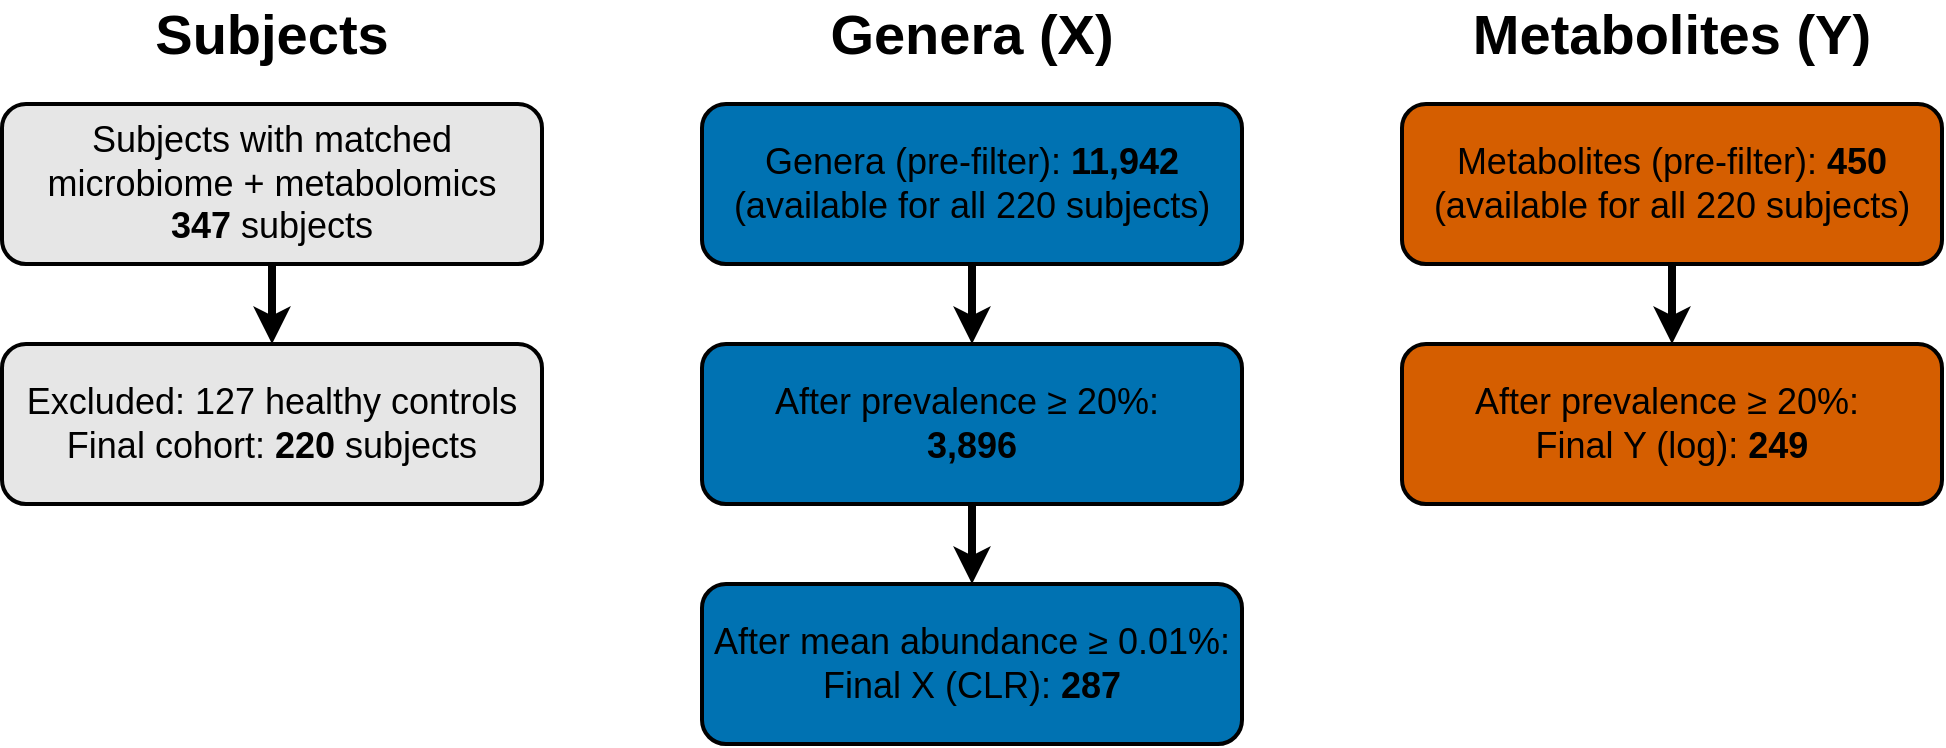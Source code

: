 <mxfile version="28.1.1">
  <diagram name="Page-1" id="ncKiU9deEvfXvw0UjhcI">
    <mxGraphModel dx="1728" dy="618" grid="1" gridSize="10" guides="1" tooltips="1" connect="1" arrows="1" fold="1" page="1" pageScale="1" pageWidth="3000" pageHeight="2000" math="0" shadow="0">
      <root>
        <mxCell id="0" />
        <mxCell id="1" parent="0" />
        <mxCell id="EW07W5M0IZIe0kejNcW1-1" value="&lt;font style=&quot;font-size: 18px;&quot;&gt;Subjects with matched&lt;/font&gt;&lt;div&gt;&lt;span style=&quot;font-size: 18px;&quot;&gt;microbiome + metabolomics&lt;/span&gt;&lt;/div&gt;&lt;div&gt;&lt;span style=&quot;font-size: 18px;&quot;&gt;&lt;b&gt;347&lt;/b&gt; subjects&lt;/span&gt;&lt;/div&gt;" style="rounded=1;whiteSpace=wrap;html=1;strokeWidth=2;fillColor=#E6E6E6;" parent="1" vertex="1">
          <mxGeometry x="130" y="160" width="270" height="80" as="geometry" />
        </mxCell>
        <mxCell id="EW07W5M0IZIe0kejNcW1-2" value="&lt;span style=&quot;font-size: 18px;&quot;&gt;Excluded: 127 healthy controls&lt;/span&gt;&lt;div&gt;&lt;span style=&quot;font-size: 18px;&quot;&gt;Final cohort:&amp;nbsp;&lt;/span&gt;&lt;span style=&quot;font-size: 18px; background-color: transparent; color: light-dark(rgb(0, 0, 0), rgb(255, 255, 255));&quot;&gt;&lt;b&gt;220&lt;/b&gt; subjects&lt;br&gt;&lt;/span&gt;&lt;/div&gt;" style="rounded=1;whiteSpace=wrap;html=1;strokeWidth=2;fillColor=#E6E6E6;" parent="1" vertex="1">
          <mxGeometry x="130" y="280" width="270" height="80" as="geometry" />
        </mxCell>
        <mxCell id="EW07W5M0IZIe0kejNcW1-4" value="" style="endArrow=classic;html=1;rounded=0;exitX=0.5;exitY=1;exitDx=0;exitDy=0;strokeWidth=4;" parent="1" source="EW07W5M0IZIe0kejNcW1-1" target="EW07W5M0IZIe0kejNcW1-2" edge="1">
          <mxGeometry width="50" height="50" relative="1" as="geometry">
            <mxPoint x="460" y="340" as="sourcePoint" />
            <mxPoint x="510" y="290" as="targetPoint" />
          </mxGeometry>
        </mxCell>
        <mxCell id="EW07W5M0IZIe0kejNcW1-5" value="&lt;font style=&quot;font-size: 28px;&quot;&gt;&lt;b style=&quot;&quot;&gt;Subjects&lt;/b&gt;&lt;/font&gt;" style="text;html=1;align=center;verticalAlign=middle;whiteSpace=wrap;rounded=0;" parent="1" vertex="1">
          <mxGeometry x="130" y="110" width="270" height="30" as="geometry" />
        </mxCell>
        <mxCell id="EW07W5M0IZIe0kejNcW1-7" value="&lt;span style=&quot;font-size: 18px;&quot;&gt;Genera (pre-filter): &lt;b&gt;11,942&lt;/b&gt;&lt;br&gt;(available for all 220 subjects)&lt;/span&gt;" style="rounded=1;whiteSpace=wrap;html=1;strokeWidth=2;fillColor=#0072B2;strokeColor=#000000;" parent="1" vertex="1">
          <mxGeometry x="480" y="160" width="270" height="80" as="geometry" />
        </mxCell>
        <mxCell id="EW07W5M0IZIe0kejNcW1-9" value="&lt;font style=&quot;font-size: 28px;&quot;&gt;&lt;b style=&quot;&quot;&gt;Genera (X)&lt;/b&gt;&lt;/font&gt;" style="text;html=1;align=center;verticalAlign=middle;whiteSpace=wrap;rounded=0;" parent="1" vertex="1">
          <mxGeometry x="480" y="110" width="270" height="30" as="geometry" />
        </mxCell>
        <mxCell id="EW07W5M0IZIe0kejNcW1-10" value="&lt;div&gt;&lt;span style=&quot;background-color: transparent;&quot;&gt;&lt;span style=&quot;font-size: 18px;&quot;&gt;After prevalence ≥ 20%:&amp;nbsp;&lt;/span&gt;&lt;/span&gt;&lt;/div&gt;&lt;div&gt;&lt;span style=&quot;font-size: 18px;&quot;&gt;&lt;b&gt;3,896&lt;/b&gt;&lt;/span&gt;&lt;/div&gt;" style="rounded=1;whiteSpace=wrap;html=1;strokeWidth=2;fillColor=#0072B2;" parent="1" vertex="1">
          <mxGeometry x="480" y="280" width="270" height="80" as="geometry" />
        </mxCell>
        <mxCell id="EW07W5M0IZIe0kejNcW1-11" value="" style="endArrow=classic;html=1;rounded=0;exitX=0.5;exitY=1;exitDx=0;exitDy=0;strokeWidth=4;" parent="1" target="EW07W5M0IZIe0kejNcW1-10" edge="1">
          <mxGeometry width="50" height="50" relative="1" as="geometry">
            <mxPoint x="615" y="240" as="sourcePoint" />
            <mxPoint x="860" y="290" as="targetPoint" />
          </mxGeometry>
        </mxCell>
        <mxCell id="EW07W5M0IZIe0kejNcW1-12" value="&lt;div&gt;&lt;span style=&quot;background-color: transparent;&quot;&gt;&lt;font style=&quot;font-size: 18px;&quot;&gt;After mean abundance ≥ 0.01%: Final X (CLR):&amp;nbsp;&lt;b&gt;287&lt;/b&gt;&lt;/font&gt;&lt;/span&gt;&lt;/div&gt;" style="rounded=1;whiteSpace=wrap;html=1;strokeWidth=2;fillColor=#0072B2;" parent="1" vertex="1">
          <mxGeometry x="480" y="400" width="270" height="80" as="geometry" />
        </mxCell>
        <mxCell id="EW07W5M0IZIe0kejNcW1-13" value="" style="endArrow=classic;html=1;rounded=0;exitX=0.5;exitY=1;exitDx=0;exitDy=0;strokeWidth=4;" parent="1" target="EW07W5M0IZIe0kejNcW1-12" edge="1">
          <mxGeometry width="50" height="50" relative="1" as="geometry">
            <mxPoint x="615" y="360" as="sourcePoint" />
            <mxPoint x="860" y="410" as="targetPoint" />
          </mxGeometry>
        </mxCell>
        <mxCell id="EW07W5M0IZIe0kejNcW1-16" value="&lt;span style=&quot;font-size: 18px;&quot;&gt;Metabolites (pre-filter): &lt;b&gt;450&lt;/b&gt;&lt;br&gt;(available for all 220 subjects)&lt;/span&gt;" style="rounded=1;whiteSpace=wrap;html=1;strokeWidth=2;fillColor=#D55E00;" parent="1" vertex="1">
          <mxGeometry x="830" y="160" width="270" height="80" as="geometry" />
        </mxCell>
        <mxCell id="EW07W5M0IZIe0kejNcW1-17" value="&lt;font style=&quot;font-size: 28px;&quot;&gt;&lt;b style=&quot;&quot;&gt;Metabolites (Y)&lt;/b&gt;&lt;/font&gt;" style="text;html=1;align=center;verticalAlign=middle;whiteSpace=wrap;rounded=0;" parent="1" vertex="1">
          <mxGeometry x="830" y="110" width="270" height="30" as="geometry" />
        </mxCell>
        <mxCell id="EW07W5M0IZIe0kejNcW1-18" value="&lt;div&gt;&lt;span style=&quot;background-color: transparent;&quot;&gt;&lt;span style=&quot;font-size: 18px;&quot;&gt;After prevalence ≥ 20%:&amp;nbsp;&lt;/span&gt;&lt;/span&gt;&lt;/div&gt;&lt;div&gt;&lt;span style=&quot;background-color: transparent;&quot;&gt;&lt;span style=&quot;font-size: 18px;&quot;&gt;Final Y (log):&lt;b&gt; 249&lt;/b&gt;&lt;/span&gt;&lt;/span&gt;&lt;/div&gt;" style="rounded=1;whiteSpace=wrap;html=1;strokeWidth=2;fillColor=#D55E00;" parent="1" vertex="1">
          <mxGeometry x="830" y="280" width="270" height="80" as="geometry" />
        </mxCell>
        <mxCell id="EW07W5M0IZIe0kejNcW1-19" value="" style="endArrow=classic;html=1;rounded=0;exitX=0.5;exitY=1;exitDx=0;exitDy=0;strokeWidth=4;" parent="1" target="EW07W5M0IZIe0kejNcW1-18" edge="1">
          <mxGeometry width="50" height="50" relative="1" as="geometry">
            <mxPoint x="965" y="240" as="sourcePoint" />
            <mxPoint x="1210" y="290" as="targetPoint" />
          </mxGeometry>
        </mxCell>
      </root>
    </mxGraphModel>
  </diagram>
</mxfile>
